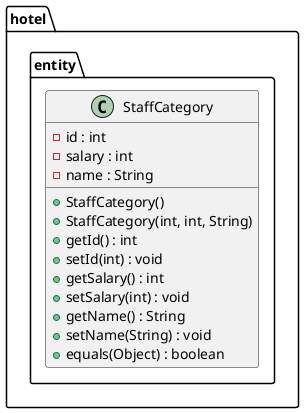 @startuml

class hotel.entity.StaffCategory {
    - id : int
    - salary : int
    - name : String
    + StaffCategory()
    + StaffCategory(int, int, String)
    + getId() : int
    + setId(int) : void
    + getSalary() : int
    + setSalary(int) : void
    + getName() : String
    + setName(String) : void
    + equals(Object) : boolean
}

@enduml